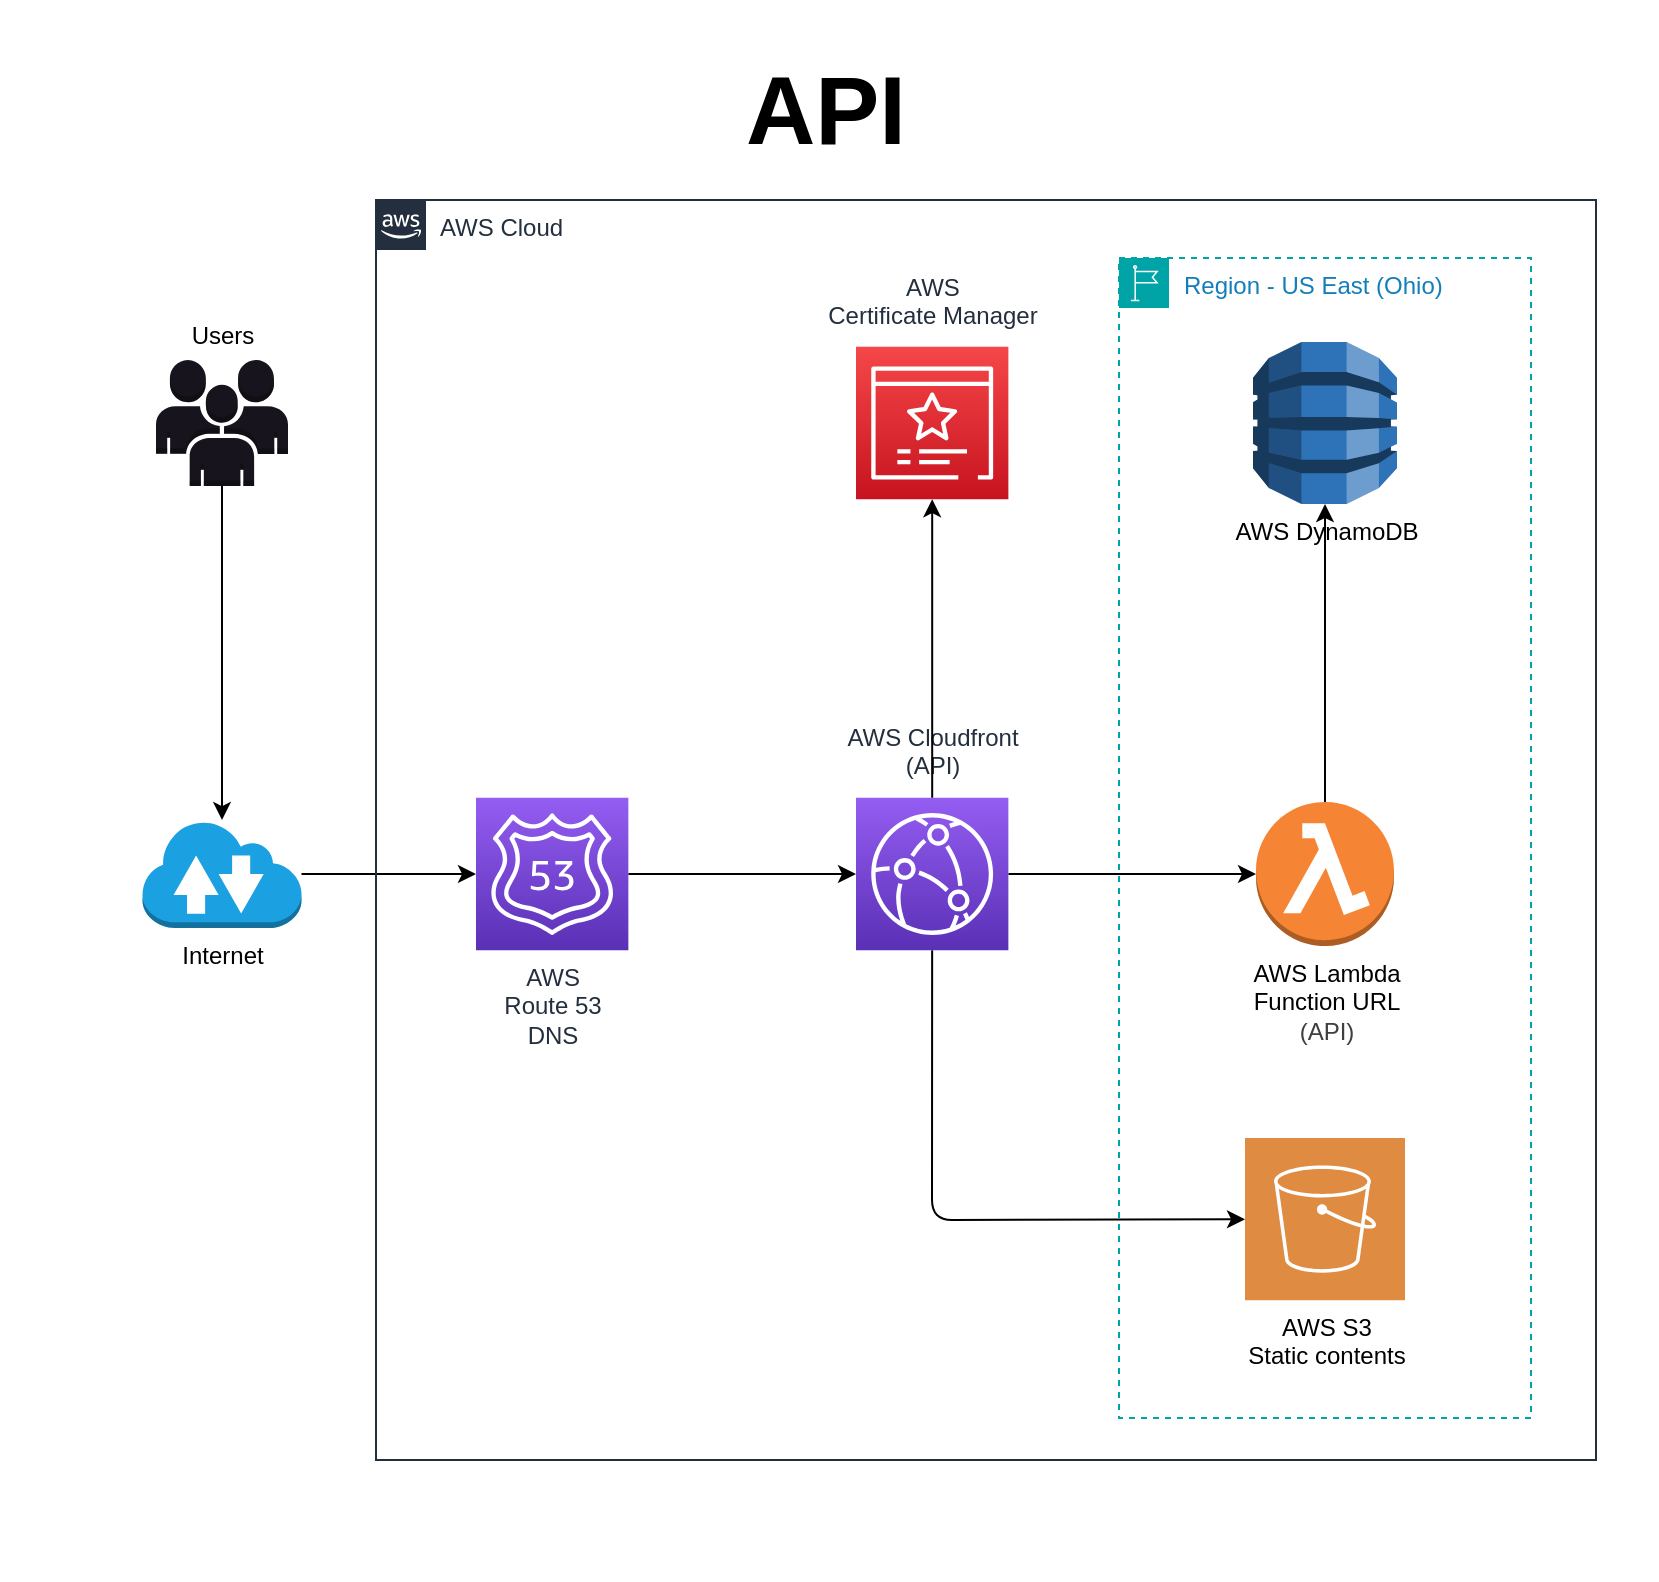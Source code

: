 <mxfile>
    <diagram name="API" id="zzsFWLtkcHxY_9glPr3o">
        <mxGraphModel dx="2941" dy="1847" grid="1" gridSize="10" guides="1" tooltips="1" connect="1" arrows="1" fold="1" page="1" pageScale="1" pageWidth="850" pageHeight="1100" math="0" shadow="0">
            <root>
                <mxCell id="KdqL79yu6xZ-Lm55deA5-0"/>
                <mxCell id="KdqL79yu6xZ-Lm55deA5-1" parent="KdqL79yu6xZ-Lm55deA5-0"/>
                <mxCell id="KdqL79yu6xZ-Lm55deA5-2" value="" style="rounded=0;whiteSpace=wrap;html=1;strokeColor=none;" vertex="1" parent="KdqL79yu6xZ-Lm55deA5-1">
                    <mxGeometry x="-1687.25" y="-1090" width="827.25" height="790" as="geometry"/>
                </mxCell>
                <mxCell id="KdqL79yu6xZ-Lm55deA5-3" style="edgeStyle=none;html=1;" edge="1" parent="KdqL79yu6xZ-Lm55deA5-1" source="KdqL79yu6xZ-Lm55deA5-4" target="KdqL79yu6xZ-Lm55deA5-6">
                    <mxGeometry relative="1" as="geometry"/>
                </mxCell>
                <mxCell id="KdqL79yu6xZ-Lm55deA5-4" value="&lt;font style=&quot;&quot; color=&quot;#000000&quot;&gt;Users&lt;/font&gt;" style="outlineConnect=0;dashed=0;verticalLabelPosition=bottom;verticalAlign=top;align=center;html=1;shape=mxgraph.aws3.users;spacingTop=-89;fillStyle=solid;shadow=0;gradientColor=none;fillColor=#18141D;" vertex="1" parent="KdqL79yu6xZ-Lm55deA5-1">
                    <mxGeometry x="-1610" y="-910" width="66" height="63" as="geometry"/>
                </mxCell>
                <mxCell id="KdqL79yu6xZ-Lm55deA5-5" style="edgeStyle=none;html=1;" edge="1" parent="KdqL79yu6xZ-Lm55deA5-1" source="KdqL79yu6xZ-Lm55deA5-6" target="KdqL79yu6xZ-Lm55deA5-8">
                    <mxGeometry relative="1" as="geometry"/>
                </mxCell>
                <mxCell id="KdqL79yu6xZ-Lm55deA5-6" value="&lt;font color=&quot;#000000&quot;&gt;Internet&lt;/font&gt;" style="outlineConnect=0;dashed=0;verticalLabelPosition=bottom;verticalAlign=top;align=center;html=1;shape=mxgraph.aws3.internet_2;fillColor=#1ba1e2;strokeColor=#006EAF;fontColor=#ffffff;" vertex="1" parent="KdqL79yu6xZ-Lm55deA5-1">
                    <mxGeometry x="-1616.75" y="-679.998" width="79.5" height="54" as="geometry"/>
                </mxCell>
                <mxCell id="KdqL79yu6xZ-Lm55deA5-7" style="edgeStyle=none;html=1;" edge="1" parent="KdqL79yu6xZ-Lm55deA5-1" source="KdqL79yu6xZ-Lm55deA5-8" target="KdqL79yu6xZ-Lm55deA5-11">
                    <mxGeometry relative="1" as="geometry"/>
                </mxCell>
                <mxCell id="KdqL79yu6xZ-Lm55deA5-8" value="AWS&lt;br&gt;Route 53&lt;br&gt;DNS" style="sketch=0;points=[[0,0,0],[0.25,0,0],[0.5,0,0],[0.75,0,0],[1,0,0],[0,1,0],[0.25,1,0],[0.5,1,0],[0.75,1,0],[1,1,0],[0,0.25,0],[0,0.5,0],[0,0.75,0],[1,0.25,0],[1,0.5,0],[1,0.75,0]];outlineConnect=0;fontColor=#232F3E;gradientColor=#945DF2;gradientDirection=north;fillColor=#5A30B5;strokeColor=#ffffff;dashed=0;verticalLabelPosition=bottom;verticalAlign=top;align=center;html=1;fontSize=12;fontStyle=0;aspect=fixed;shape=mxgraph.aws4.resourceIcon;resIcon=mxgraph.aws4.route_53;labelBackgroundColor=#FFFFFF;fillStyle=solid;" vertex="1" parent="KdqL79yu6xZ-Lm55deA5-1">
                    <mxGeometry x="-1450.005" y="-691.091" width="76.186" height="76.186" as="geometry"/>
                </mxCell>
                <mxCell id="KdqL79yu6xZ-Lm55deA5-9" style="edgeStyle=none;html=1;" edge="1" parent="KdqL79yu6xZ-Lm55deA5-1" source="KdqL79yu6xZ-Lm55deA5-11" target="KdqL79yu6xZ-Lm55deA5-15">
                    <mxGeometry relative="1" as="geometry">
                        <mxPoint x="-1050" y="-652.257" as="targetPoint"/>
                    </mxGeometry>
                </mxCell>
                <mxCell id="KdqL79yu6xZ-Lm55deA5-10" style="edgeStyle=none;html=1;" edge="1" parent="KdqL79yu6xZ-Lm55deA5-1" source="KdqL79yu6xZ-Lm55deA5-11" target="KdqL79yu6xZ-Lm55deA5-16">
                    <mxGeometry relative="1" as="geometry">
                        <Array as="points">
                            <mxPoint x="-1222" y="-480"/>
                        </Array>
                    </mxGeometry>
                </mxCell>
                <mxCell id="KdqL79yu6xZ-Lm55deA5-11" value="AWS Cloudfront&lt;div&gt;(API&lt;span style=&quot;background-color: light-dark(rgb(255, 255, 255), rgb(18, 18, 18));&quot;&gt;)&lt;/span&gt;&lt;/div&gt;" style="sketch=0;outlineConnect=0;fontColor=#232F3E;gradientColor=#945DF2;gradientDirection=north;fillColor=#5A30B5;strokeColor=#ffffff;dashed=0;verticalLabelPosition=bottom;verticalAlign=top;align=center;html=1;fontSize=12;fontStyle=0;aspect=fixed;shape=mxgraph.aws4.resourceIcon;resIcon=mxgraph.aws4.cloudfront;labelBackgroundColor=#FFFFFF;fillStyle=solid;spacingBottom=0;spacingTop=-120;" vertex="1" parent="KdqL79yu6xZ-Lm55deA5-1">
                    <mxGeometry x="-1260" y="-691.09" width="76.19" height="76.19" as="geometry"/>
                </mxCell>
                <mxCell id="KdqL79yu6xZ-Lm55deA5-12" value="AWS&lt;br&gt;Certificate Manager" style="sketch=0;points=[[0,0,0],[0.25,0,0],[0.5,0,0],[0.75,0,0],[1,0,0],[0,1,0],[0.25,1,0],[0.5,1,0],[0.75,1,0],[1,1,0],[0,0.25,0],[0,0.5,0],[0,0.75,0],[1,0.25,0],[1,0.5,0],[1,0.75,0]];outlineConnect=0;fontColor=#232F3E;gradientColor=#F54749;gradientDirection=north;fillColor=#C7131F;strokeColor=#ffffff;dashed=0;verticalLabelPosition=bottom;verticalAlign=top;align=center;html=1;fontSize=12;fontStyle=0;aspect=fixed;shape=mxgraph.aws4.resourceIcon;resIcon=mxgraph.aws4.certificate_manager_3;labelBackgroundColor=#FFFFFF;fillStyle=solid;spacingTop=-120;" vertex="1" parent="KdqL79yu6xZ-Lm55deA5-1">
                    <mxGeometry x="-1259.996" y="-916.59" width="76.186" height="76.186" as="geometry"/>
                </mxCell>
                <mxCell id="KdqL79yu6xZ-Lm55deA5-13" style="edgeStyle=none;html=1;entryX=0.5;entryY=1;entryDx=0;entryDy=0;entryPerimeter=0;" edge="1" parent="KdqL79yu6xZ-Lm55deA5-1" source="KdqL79yu6xZ-Lm55deA5-11" target="KdqL79yu6xZ-Lm55deA5-12">
                    <mxGeometry relative="1" as="geometry"/>
                </mxCell>
                <mxCell id="KdqL79yu6xZ-Lm55deA5-14" value="&lt;h1&gt;&lt;span style=&quot;font-size: 48px;&quot;&gt;API&lt;/span&gt;&lt;/h1&gt;" style="text;html=1;align=center;verticalAlign=middle;whiteSpace=wrap;rounded=0;" vertex="1" parent="KdqL79yu6xZ-Lm55deA5-1">
                    <mxGeometry x="-1610" y="-1050" width="670" height="30" as="geometry"/>
                </mxCell>
                <mxCell id="KdqL79yu6xZ-Lm55deA5-15" value="AWS Lambda&lt;div&gt;&lt;font color=&quot;#000000&quot;&gt;Function URL&lt;br&gt;&lt;/font&gt;&lt;div&gt;&lt;span style=&quot;color: rgb(63, 63, 63); background-color: rgb(255, 255, 255);&quot;&gt;(API&lt;/span&gt;&lt;span style=&quot;color: rgb(63, 63, 63); background-color: light-dark(rgb(255, 255, 255), rgb(18, 18, 18));&quot;&gt;)&lt;/span&gt;&lt;/div&gt;&lt;/div&gt;" style="outlineConnect=0;dashed=0;verticalLabelPosition=bottom;verticalAlign=top;align=center;html=1;shape=mxgraph.aws3.lambda_function;fillColor=#F58534;gradientColor=none;" vertex="1" parent="KdqL79yu6xZ-Lm55deA5-1">
                    <mxGeometry x="-1060" y="-689" width="69" height="72" as="geometry"/>
                </mxCell>
                <mxCell id="6eUUwmAhG3lXqH-3WMDw-0" value="AWS DynamoDB" style="outlineConnect=0;dashed=0;verticalLabelPosition=bottom;verticalAlign=top;align=center;html=1;shape=mxgraph.aws3.dynamo_db;fillColor=#2E73B8;gradientColor=none;" vertex="1" parent="KdqL79yu6xZ-Lm55deA5-1">
                    <mxGeometry x="-1061.5" y="-919" width="72" height="81" as="geometry"/>
                </mxCell>
                <mxCell id="6eUUwmAhG3lXqH-3WMDw-1" style="edgeStyle=none;html=1;entryX=0.5;entryY=1;entryDx=0;entryDy=0;entryPerimeter=0;" edge="1" parent="KdqL79yu6xZ-Lm55deA5-1" source="KdqL79yu6xZ-Lm55deA5-15" target="6eUUwmAhG3lXqH-3WMDw-0">
                    <mxGeometry relative="1" as="geometry"/>
                </mxCell>
                <mxCell id="7goShh54vj90tVIL9aA4-0" value="AWS Cloud" style="points=[[0,0],[0.25,0],[0.5,0],[0.75,0],[1,0],[1,0.25],[1,0.5],[1,0.75],[1,1],[0.75,1],[0.5,1],[0.25,1],[0,1],[0,0.75],[0,0.5],[0,0.25]];outlineConnect=0;gradientColor=none;html=1;whiteSpace=wrap;fontSize=12;fontStyle=0;container=1;pointerEvents=0;collapsible=0;recursiveResize=0;shape=mxgraph.aws4.group;grIcon=mxgraph.aws4.group_aws_cloud_alt;strokeColor=#232F3E;fillColor=none;verticalAlign=top;align=left;spacingLeft=30;fontColor=#232F3E;dashed=0;" vertex="1" parent="KdqL79yu6xZ-Lm55deA5-1">
                    <mxGeometry x="-1500" y="-990" width="610" height="630" as="geometry"/>
                </mxCell>
                <mxCell id="d_ZM4YtK-uF9a2z_AuOL-0" value="Region - US East (Ohio)" style="points=[[0,0],[0.25,0],[0.5,0],[0.75,0],[1,0],[1,0.25],[1,0.5],[1,0.75],[1,1],[0.75,1],[0.5,1],[0.25,1],[0,1],[0,0.75],[0,0.5],[0,0.25]];outlineConnect=0;gradientColor=none;html=1;whiteSpace=wrap;fontSize=12;fontStyle=0;container=1;pointerEvents=0;collapsible=0;recursiveResize=0;shape=mxgraph.aws4.group;grIcon=mxgraph.aws4.group_region;strokeColor=#00A4A6;fillColor=none;verticalAlign=top;align=left;spacingLeft=30;fontColor=#147EBA;dashed=1;" vertex="1" parent="7goShh54vj90tVIL9aA4-0">
                    <mxGeometry x="371.5" y="29" width="206" height="580" as="geometry"/>
                </mxCell>
                <mxCell id="KdqL79yu6xZ-Lm55deA5-16" value="AWS S3&lt;div&gt;Static contents&lt;/div&gt;" style="sketch=0;pointerEvents=1;shadow=0;dashed=0;html=1;strokeColor=none;fillColor=#DF8C42;labelPosition=center;verticalLabelPosition=bottom;verticalAlign=top;align=center;outlineConnect=0;shape=mxgraph.veeam2.aws_s3;" vertex="1" parent="d_ZM4YtK-uF9a2z_AuOL-0">
                    <mxGeometry x="63.0" y="440" width="80" height="81.09" as="geometry"/>
                </mxCell>
            </root>
        </mxGraphModel>
    </diagram>
    <diagram name="SSR" id="3asJj_wBAqH_Bio4g2WC">
        <mxGraphModel dx="2941" dy="1847" grid="1" gridSize="10" guides="1" tooltips="1" connect="1" arrows="1" fold="1" page="1" pageScale="1" pageWidth="850" pageHeight="1100" math="0" shadow="0">
            <root>
                <mxCell id="MMnAKgwH22MtoEw3VkPU-0"/>
                <mxCell id="MMnAKgwH22MtoEw3VkPU-1" parent="MMnAKgwH22MtoEw3VkPU-0"/>
                <mxCell id="MMnAKgwH22MtoEw3VkPU-2" value="" style="rounded=0;whiteSpace=wrap;html=1;strokeColor=none;" vertex="1" parent="MMnAKgwH22MtoEw3VkPU-1">
                    <mxGeometry x="-1687.25" y="-1090" width="827.25" height="790" as="geometry"/>
                </mxCell>
                <mxCell id="MMnAKgwH22MtoEw3VkPU-3" style="edgeStyle=none;html=1;" edge="1" parent="MMnAKgwH22MtoEw3VkPU-1" source="MMnAKgwH22MtoEw3VkPU-4" target="MMnAKgwH22MtoEw3VkPU-6">
                    <mxGeometry relative="1" as="geometry"/>
                </mxCell>
                <mxCell id="MMnAKgwH22MtoEw3VkPU-4" value="&lt;font style=&quot;&quot; color=&quot;#000000&quot;&gt;Users&lt;/font&gt;" style="outlineConnect=0;dashed=0;verticalLabelPosition=bottom;verticalAlign=top;align=center;html=1;shape=mxgraph.aws3.users;spacingTop=-89;fillStyle=solid;shadow=0;gradientColor=none;fillColor=#18141D;" vertex="1" parent="MMnAKgwH22MtoEw3VkPU-1">
                    <mxGeometry x="-1610" y="-910" width="66" height="63" as="geometry"/>
                </mxCell>
                <mxCell id="MMnAKgwH22MtoEw3VkPU-5" style="edgeStyle=none;html=1;" edge="1" parent="MMnAKgwH22MtoEw3VkPU-1" source="MMnAKgwH22MtoEw3VkPU-6" target="MMnAKgwH22MtoEw3VkPU-8">
                    <mxGeometry relative="1" as="geometry"/>
                </mxCell>
                <mxCell id="MMnAKgwH22MtoEw3VkPU-6" value="&lt;font color=&quot;#000000&quot;&gt;Internet&lt;/font&gt;" style="outlineConnect=0;dashed=0;verticalLabelPosition=bottom;verticalAlign=top;align=center;html=1;shape=mxgraph.aws3.internet_2;fillColor=#1ba1e2;strokeColor=#006EAF;fontColor=#ffffff;" vertex="1" parent="MMnAKgwH22MtoEw3VkPU-1">
                    <mxGeometry x="-1616.75" y="-679.998" width="79.5" height="54" as="geometry"/>
                </mxCell>
                <mxCell id="MMnAKgwH22MtoEw3VkPU-7" style="edgeStyle=none;html=1;" edge="1" parent="MMnAKgwH22MtoEw3VkPU-1" source="MMnAKgwH22MtoEw3VkPU-8" target="MMnAKgwH22MtoEw3VkPU-10">
                    <mxGeometry relative="1" as="geometry"/>
                </mxCell>
                <mxCell id="MMnAKgwH22MtoEw3VkPU-8" value="AWS&lt;br&gt;Route 53&lt;br&gt;DNS" style="sketch=0;points=[[0,0,0],[0.25,0,0],[0.5,0,0],[0.75,0,0],[1,0,0],[0,1,0],[0.25,1,0],[0.5,1,0],[0.75,1,0],[1,1,0],[0,0.25,0],[0,0.5,0],[0,0.75,0],[1,0.25,0],[1,0.5,0],[1,0.75,0]];outlineConnect=0;fontColor=#232F3E;gradientColor=#945DF2;gradientDirection=north;fillColor=#5A30B5;strokeColor=#ffffff;dashed=0;verticalLabelPosition=bottom;verticalAlign=top;align=center;html=1;fontSize=12;fontStyle=0;aspect=fixed;shape=mxgraph.aws4.resourceIcon;resIcon=mxgraph.aws4.route_53;labelBackgroundColor=#FFFFFF;fillStyle=solid;" vertex="1" parent="MMnAKgwH22MtoEw3VkPU-1">
                    <mxGeometry x="-1450.005" y="-691.091" width="76.186" height="76.186" as="geometry"/>
                </mxCell>
                <mxCell id="trQ4zs8JcCrjKPwucC7R-3" style="edgeStyle=none;html=1;" edge="1" parent="MMnAKgwH22MtoEw3VkPU-1" source="MMnAKgwH22MtoEw3VkPU-10" target="trQ4zs8JcCrjKPwucC7R-0">
                    <mxGeometry relative="1" as="geometry">
                        <mxPoint x="-1050" y="-652.257" as="targetPoint"/>
                    </mxGeometry>
                </mxCell>
                <mxCell id="trQ4zs8JcCrjKPwucC7R-19" style="edgeStyle=none;html=1;" edge="1" parent="MMnAKgwH22MtoEw3VkPU-1" source="MMnAKgwH22MtoEw3VkPU-10" target="lw8BY9USPrc_dzs_ttPG-1">
                    <mxGeometry relative="1" as="geometry">
                        <mxPoint x="-1221.901" y="-520" as="targetPoint"/>
                        <Array as="points">
                            <mxPoint x="-1222" y="-480"/>
                        </Array>
                    </mxGeometry>
                </mxCell>
                <mxCell id="MMnAKgwH22MtoEw3VkPU-10" value="AWS Cloudfront&lt;div&gt;(SSR)&lt;/div&gt;" style="sketch=0;outlineConnect=0;fontColor=#232F3E;gradientColor=#945DF2;gradientDirection=north;fillColor=#5A30B5;strokeColor=#ffffff;dashed=0;verticalLabelPosition=bottom;verticalAlign=top;align=center;html=1;fontSize=12;fontStyle=0;aspect=fixed;shape=mxgraph.aws4.resourceIcon;resIcon=mxgraph.aws4.cloudfront;labelBackgroundColor=#FFFFFF;fillStyle=solid;spacingBottom=0;spacingTop=-120;" vertex="1" parent="MMnAKgwH22MtoEw3VkPU-1">
                    <mxGeometry x="-1260" y="-691.09" width="76.19" height="76.19" as="geometry"/>
                </mxCell>
                <mxCell id="MMnAKgwH22MtoEw3VkPU-11" value="AWS&lt;br&gt;Certificate Manager" style="sketch=0;points=[[0,0,0],[0.25,0,0],[0.5,0,0],[0.75,0,0],[1,0,0],[0,1,0],[0.25,1,0],[0.5,1,0],[0.75,1,0],[1,1,0],[0,0.25,0],[0,0.5,0],[0,0.75,0],[1,0.25,0],[1,0.5,0],[1,0.75,0]];outlineConnect=0;fontColor=#232F3E;gradientColor=#F54749;gradientDirection=north;fillColor=#C7131F;strokeColor=#ffffff;dashed=0;verticalLabelPosition=bottom;verticalAlign=top;align=center;html=1;fontSize=12;fontStyle=0;aspect=fixed;shape=mxgraph.aws4.resourceIcon;resIcon=mxgraph.aws4.certificate_manager_3;labelBackgroundColor=#FFFFFF;fillStyle=solid;spacingTop=-120;" vertex="1" parent="MMnAKgwH22MtoEw3VkPU-1">
                    <mxGeometry x="-1259.996" y="-916.59" width="76.186" height="76.186" as="geometry"/>
                </mxCell>
                <mxCell id="MMnAKgwH22MtoEw3VkPU-12" style="edgeStyle=none;html=1;entryX=0.5;entryY=1;entryDx=0;entryDy=0;entryPerimeter=0;" edge="1" parent="MMnAKgwH22MtoEw3VkPU-1" source="MMnAKgwH22MtoEw3VkPU-10" target="MMnAKgwH22MtoEw3VkPU-11">
                    <mxGeometry relative="1" as="geometry"/>
                </mxCell>
                <mxCell id="MMnAKgwH22MtoEw3VkPU-14" value="&lt;h1&gt;&lt;font style=&quot;font-size: 48px;&quot;&gt;SSR&lt;/font&gt;&lt;/h1&gt;" style="text;html=1;align=center;verticalAlign=middle;whiteSpace=wrap;rounded=0;" vertex="1" parent="MMnAKgwH22MtoEw3VkPU-1">
                    <mxGeometry x="-1610" y="-1050" width="670" height="30" as="geometry"/>
                </mxCell>
                <mxCell id="trQ4zs8JcCrjKPwucC7R-0" value="AWS Lambda&lt;div&gt;&lt;font color=&quot;#000000&quot;&gt;Function URL&lt;br&gt;&lt;/font&gt;&lt;div&gt;&lt;span style=&quot;color: rgb(63, 63, 63); background-color: rgb(255, 255, 255);&quot;&gt;(SSR)&lt;/span&gt;&lt;/div&gt;&lt;/div&gt;" style="outlineConnect=0;dashed=0;verticalLabelPosition=bottom;verticalAlign=top;align=center;html=1;shape=mxgraph.aws3.lambda_function;fillColor=#F58534;gradientColor=none;" vertex="1" parent="MMnAKgwH22MtoEw3VkPU-1">
                    <mxGeometry x="-1060" y="-689" width="69" height="72" as="geometry"/>
                </mxCell>
                <mxCell id="g1N9_2ZcArB-hozQG-zv-0" value="AWS Cloud" style="points=[[0,0],[0.25,0],[0.5,0],[0.75,0],[1,0],[1,0.25],[1,0.5],[1,0.75],[1,1],[0.75,1],[0.5,1],[0.25,1],[0,1],[0,0.75],[0,0.5],[0,0.25]];outlineConnect=0;gradientColor=none;html=1;whiteSpace=wrap;fontSize=12;fontStyle=0;container=1;pointerEvents=0;collapsible=0;recursiveResize=0;shape=mxgraph.aws4.group;grIcon=mxgraph.aws4.group_aws_cloud_alt;strokeColor=#232F3E;fillColor=none;verticalAlign=top;align=left;spacingLeft=30;fontColor=#232F3E;dashed=0;" vertex="1" parent="MMnAKgwH22MtoEw3VkPU-1">
                    <mxGeometry x="-1500" y="-990" width="610" height="630" as="geometry"/>
                </mxCell>
                <mxCell id="lw8BY9USPrc_dzs_ttPG-0" value="Region - US East (Ohio)" style="points=[[0,0],[0.25,0],[0.5,0],[0.75,0],[1,0],[1,0.25],[1,0.5],[1,0.75],[1,1],[0.75,1],[0.5,1],[0.25,1],[0,1],[0,0.75],[0,0.5],[0,0.25]];outlineConnect=0;gradientColor=none;html=1;whiteSpace=wrap;fontSize=12;fontStyle=0;container=1;pointerEvents=0;collapsible=0;recursiveResize=0;shape=mxgraph.aws4.group;grIcon=mxgraph.aws4.group_region;strokeColor=#00A4A6;fillColor=none;verticalAlign=top;align=left;spacingLeft=30;fontColor=#147EBA;dashed=1;" vertex="1" parent="MMnAKgwH22MtoEw3VkPU-1">
                    <mxGeometry x="-1130" y="-750" width="206" height="369" as="geometry"/>
                </mxCell>
                <mxCell id="lw8BY9USPrc_dzs_ttPG-1" value="AWS S3&lt;div&gt;Static contents&lt;/div&gt;" style="sketch=0;pointerEvents=1;shadow=0;dashed=0;html=1;strokeColor=none;fillColor=#DF8C42;labelPosition=center;verticalLabelPosition=bottom;verticalAlign=top;align=center;outlineConnect=0;shape=mxgraph.veeam2.aws_s3;" vertex="1" parent="lw8BY9USPrc_dzs_ttPG-0">
                    <mxGeometry x="63.0" y="230" width="80" height="81.09" as="geometry"/>
                </mxCell>
            </root>
        </mxGraphModel>
    </diagram>
    <diagram id="a5GiJP1VNkpCLXakamdE" name="CSR">
        <mxGraphModel dx="3160" dy="1979" grid="1" gridSize="10" guides="1" tooltips="1" connect="1" arrows="1" fold="1" page="1" pageScale="1" pageWidth="850" pageHeight="1100" math="0" shadow="0">
            <root>
                <mxCell id="0"/>
                <mxCell id="1" parent="0"/>
                <mxCell id="36" value="" style="rounded=0;whiteSpace=wrap;html=1;strokeColor=none;" vertex="1" parent="1">
                    <mxGeometry x="-1687.25" y="-1090" width="827.25" height="590" as="geometry"/>
                </mxCell>
                <mxCell id="23" style="edgeStyle=none;html=1;" edge="1" parent="1" source="21" target="22">
                    <mxGeometry relative="1" as="geometry"/>
                </mxCell>
                <mxCell id="21" value="&lt;font style=&quot;&quot; color=&quot;#000000&quot;&gt;Users&lt;/font&gt;" style="outlineConnect=0;dashed=0;verticalLabelPosition=bottom;verticalAlign=top;align=center;html=1;shape=mxgraph.aws3.users;spacingTop=-89;fillStyle=solid;shadow=0;gradientColor=none;fillColor=#18141D;" vertex="1" parent="1">
                    <mxGeometry x="-1610" y="-910" width="66" height="63" as="geometry"/>
                </mxCell>
                <mxCell id="26" style="edgeStyle=none;html=1;" edge="1" parent="1" source="22" target="24">
                    <mxGeometry relative="1" as="geometry"/>
                </mxCell>
                <mxCell id="22" value="&lt;font color=&quot;#000000&quot;&gt;Internet&lt;/font&gt;" style="outlineConnect=0;dashed=0;verticalLabelPosition=bottom;verticalAlign=top;align=center;html=1;shape=mxgraph.aws3.internet_2;fillColor=#1ba1e2;strokeColor=#006EAF;fontColor=#ffffff;" vertex="1" parent="1">
                    <mxGeometry x="-1616.75" y="-679.998" width="79.5" height="54" as="geometry"/>
                </mxCell>
                <mxCell id="27" style="edgeStyle=none;html=1;" edge="1" parent="1" source="24" target="25">
                    <mxGeometry relative="1" as="geometry"/>
                </mxCell>
                <mxCell id="24" value="AWS&lt;br&gt;Route 53&lt;br&gt;DNS" style="sketch=0;points=[[0,0,0],[0.25,0,0],[0.5,0,0],[0.75,0,0],[1,0,0],[0,1,0],[0.25,1,0],[0.5,1,0],[0.75,1,0],[1,1,0],[0,0.25,0],[0,0.5,0],[0,0.75,0],[1,0.25,0],[1,0.5,0],[1,0.75,0]];outlineConnect=0;fontColor=#232F3E;gradientColor=#945DF2;gradientDirection=north;fillColor=#5A30B5;strokeColor=#ffffff;dashed=0;verticalLabelPosition=bottom;verticalAlign=top;align=center;html=1;fontSize=12;fontStyle=0;aspect=fixed;shape=mxgraph.aws4.resourceIcon;resIcon=mxgraph.aws4.route_53;labelBackgroundColor=#FFFFFF;fillStyle=solid;" vertex="1" parent="1">
                    <mxGeometry x="-1450.005" y="-691.091" width="76.186" height="76.186" as="geometry"/>
                </mxCell>
                <mxCell id="32" style="edgeStyle=none;html=1;" edge="1" parent="1" source="25" target="XnGjsad067K8BNN5T0gR-37">
                    <mxGeometry relative="1" as="geometry">
                        <mxPoint x="-1070" y="-652.999" as="targetPoint"/>
                    </mxGeometry>
                </mxCell>
                <mxCell id="25" value="AWS&lt;br&gt;Cloudfront" style="sketch=0;outlineConnect=0;fontColor=#232F3E;gradientColor=#945DF2;gradientDirection=north;fillColor=#5A30B5;strokeColor=#ffffff;dashed=0;verticalLabelPosition=bottom;verticalAlign=top;align=center;html=1;fontSize=12;fontStyle=0;aspect=fixed;shape=mxgraph.aws4.resourceIcon;resIcon=mxgraph.aws4.cloudfront;labelBackgroundColor=#FFFFFF;fillStyle=solid;spacingBottom=0;spacingTop=-120;" vertex="1" parent="1">
                    <mxGeometry x="-1260" y="-691.09" width="76.19" height="76.19" as="geometry"/>
                </mxCell>
                <mxCell id="28" value="AWS&lt;br&gt;Certificate Manager" style="sketch=0;points=[[0,0,0],[0.25,0,0],[0.5,0,0],[0.75,0,0],[1,0,0],[0,1,0],[0.25,1,0],[0.5,1,0],[0.75,1,0],[1,1,0],[0,0.25,0],[0,0.5,0],[0,0.75,0],[1,0.25,0],[1,0.5,0],[1,0.75,0]];outlineConnect=0;fontColor=#232F3E;gradientColor=#F54749;gradientDirection=north;fillColor=#C7131F;strokeColor=#ffffff;dashed=0;verticalLabelPosition=bottom;verticalAlign=top;align=center;html=1;fontSize=12;fontStyle=0;aspect=fixed;shape=mxgraph.aws4.resourceIcon;resIcon=mxgraph.aws4.certificate_manager_3;labelBackgroundColor=#FFFFFF;fillStyle=solid;spacingTop=-120;" vertex="1" parent="1">
                    <mxGeometry x="-1259.996" y="-916.59" width="76.186" height="76.186" as="geometry"/>
                </mxCell>
                <mxCell id="29" style="edgeStyle=none;html=1;entryX=0.5;entryY=1;entryDx=0;entryDy=0;entryPerimeter=0;" edge="1" parent="1" source="25" target="28">
                    <mxGeometry relative="1" as="geometry"/>
                </mxCell>
                <mxCell id="37" value="&lt;h1&gt;&lt;font style=&quot;font-size: 48px;&quot;&gt;CSR&lt;/font&gt;&lt;/h1&gt;" style="text;html=1;align=center;verticalAlign=middle;whiteSpace=wrap;rounded=0;" vertex="1" parent="1">
                    <mxGeometry x="-1610" y="-1050" width="670" height="30" as="geometry"/>
                </mxCell>
                <mxCell id="XnGjsad067K8BNN5T0gR-37" value="AWS S3&lt;div&gt;Static contents&lt;/div&gt;" style="sketch=0;pointerEvents=1;shadow=0;dashed=0;html=1;strokeColor=none;fillColor=#DF8C42;labelPosition=center;verticalLabelPosition=bottom;verticalAlign=top;align=center;outlineConnect=0;shape=mxgraph.veeam2.aws_s3;" vertex="1" parent="1">
                    <mxGeometry x="-1070.0" y="-693.54" width="80" height="81.09" as="geometry"/>
                </mxCell>
                <mxCell id="6SRTIufQAM9uGCw0krKe-37" value="AWS Cloud" style="points=[[0,0],[0.25,0],[0.5,0],[0.75,0],[1,0],[1,0.25],[1,0.5],[1,0.75],[1,1],[0.75,1],[0.5,1],[0.25,1],[0,1],[0,0.75],[0,0.5],[0,0.25]];outlineConnect=0;gradientColor=none;html=1;whiteSpace=wrap;fontSize=12;fontStyle=0;container=1;pointerEvents=0;collapsible=0;recursiveResize=0;shape=mxgraph.aws4.group;grIcon=mxgraph.aws4.group_aws_cloud_alt;strokeColor=#232F3E;fillColor=none;verticalAlign=top;align=left;spacingLeft=30;fontColor=#232F3E;dashed=0;" vertex="1" parent="1">
                    <mxGeometry x="-1500" y="-990" width="580" height="470" as="geometry"/>
                </mxCell>
            </root>
        </mxGraphModel>
    </diagram>
</mxfile>